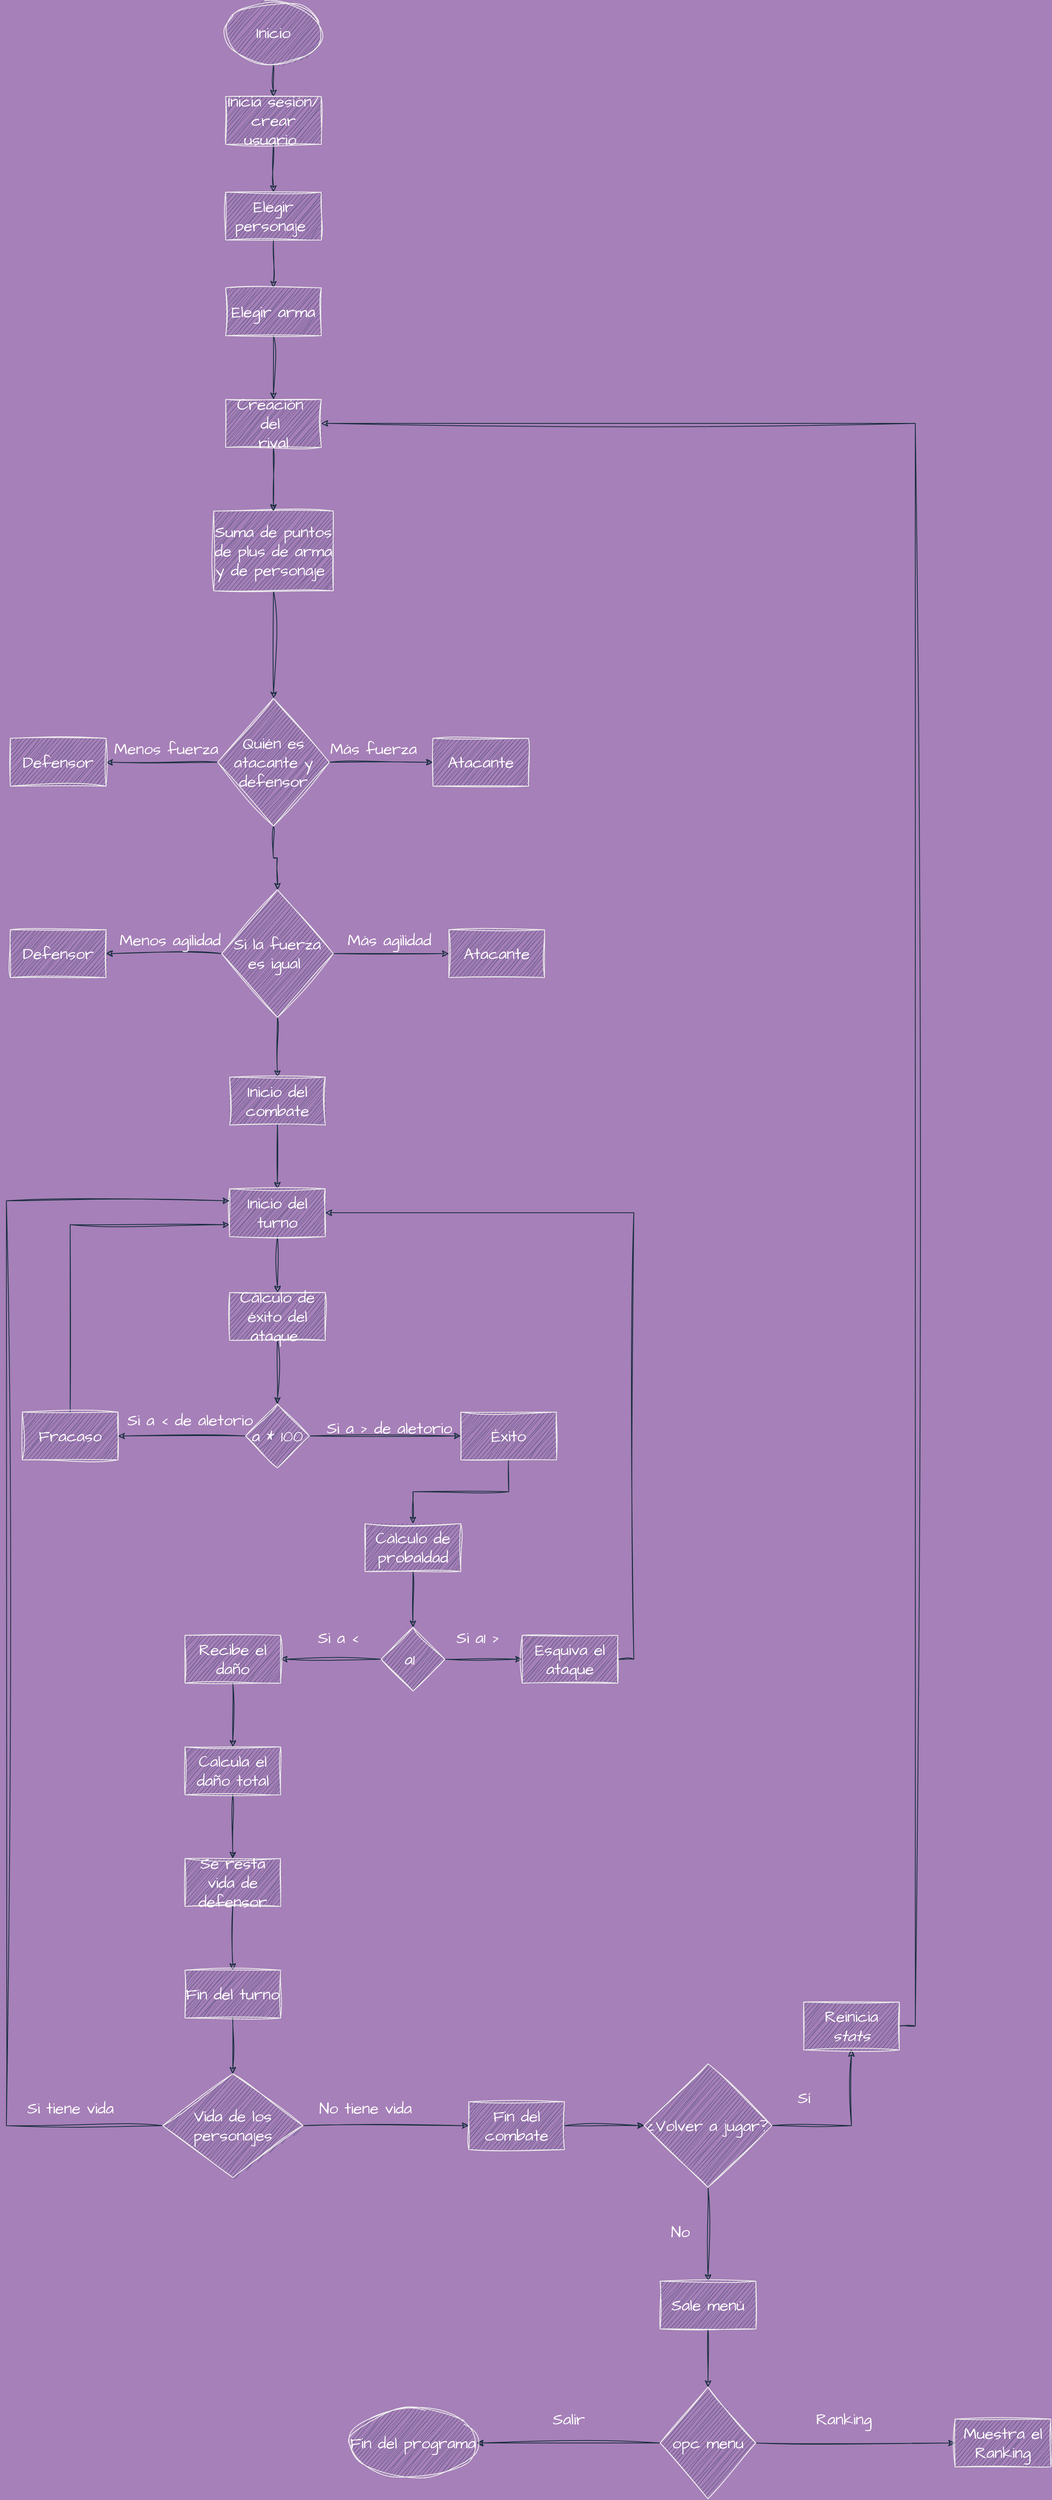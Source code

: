 <mxfile version="21.3.2" type="google">
  <diagram name="Página-1" id="WaowpHNniBS6F3uBFFiB">
    <mxGraphModel grid="1" page="1" gridSize="10" guides="1" tooltips="1" connect="1" arrows="1" fold="1" pageScale="1" pageWidth="827" pageHeight="1169" background="#A680B8" math="0" shadow="0">
      <root>
        <mxCell id="0" />
        <mxCell id="1" parent="0" />
        <mxCell id="YmBzAm82FdIzj9s8ww5e-3" value="" style="edgeStyle=orthogonalEdgeStyle;rounded=0;sketch=1;hachureGap=4;jiggle=2;curveFitting=1;orthogonalLoop=1;jettySize=auto;html=1;strokeColor=#182E3E;fontFamily=Architects Daughter;fontSource=https%3A%2F%2Ffonts.googleapis.com%2Fcss%3Ffamily%3DArchitects%2BDaughter;fontSize=16;" edge="1" parent="1" source="YmBzAm82FdIzj9s8ww5e-1" target="YmBzAm82FdIzj9s8ww5e-2">
          <mxGeometry relative="1" as="geometry" />
        </mxCell>
        <mxCell id="YmBzAm82FdIzj9s8ww5e-1" value="Inicio&lt;br&gt;" style="ellipse;whiteSpace=wrap;html=1;sketch=1;hachureGap=4;jiggle=2;curveFitting=1;strokeColor=#EEEEEE;fontFamily=Architects Daughter;fontSource=https%3A%2F%2Ffonts.googleapis.com%2Fcss%3Ffamily%3DArchitects%2BDaughter;fontSize=20;fontColor=#FFFFFF;fillColor=#56517E;" vertex="1" parent="1">
          <mxGeometry x="335" y="-1110" width="120" height="80" as="geometry" />
        </mxCell>
        <mxCell id="YmBzAm82FdIzj9s8ww5e-5" value="" style="edgeStyle=orthogonalEdgeStyle;rounded=0;sketch=1;hachureGap=4;jiggle=2;curveFitting=1;orthogonalLoop=1;jettySize=auto;html=1;strokeColor=#182E3E;fontFamily=Architects Daughter;fontSource=https%3A%2F%2Ffonts.googleapis.com%2Fcss%3Ffamily%3DArchitects%2BDaughter;fontSize=16;" edge="1" parent="1" source="YmBzAm82FdIzj9s8ww5e-2" target="YmBzAm82FdIzj9s8ww5e-4">
          <mxGeometry relative="1" as="geometry" />
        </mxCell>
        <mxCell id="YmBzAm82FdIzj9s8ww5e-2" value="Inicia sesión/&lt;br&gt;crear usuario&amp;nbsp;" style="whiteSpace=wrap;html=1;fontSize=20;fontFamily=Architects Daughter;fillColor=#56517E;strokeColor=#EEEEEE;fontColor=#FFFFFF;sketch=1;hachureGap=4;jiggle=2;curveFitting=1;fontSource=https%3A%2F%2Ffonts.googleapis.com%2Fcss%3Ffamily%3DArchitects%2BDaughter;" vertex="1" parent="1">
          <mxGeometry x="335" y="-990" width="120" height="60" as="geometry" />
        </mxCell>
        <mxCell id="YmBzAm82FdIzj9s8ww5e-7" value="" style="edgeStyle=orthogonalEdgeStyle;rounded=0;sketch=1;hachureGap=4;jiggle=2;curveFitting=1;orthogonalLoop=1;jettySize=auto;html=1;strokeColor=#182E3E;fontFamily=Architects Daughter;fontSource=https%3A%2F%2Ffonts.googleapis.com%2Fcss%3Ffamily%3DArchitects%2BDaughter;fontSize=16;" edge="1" parent="1" source="YmBzAm82FdIzj9s8ww5e-4" target="YmBzAm82FdIzj9s8ww5e-6">
          <mxGeometry relative="1" as="geometry" />
        </mxCell>
        <mxCell id="YmBzAm82FdIzj9s8ww5e-4" value="Elegir personaje&amp;nbsp;" style="whiteSpace=wrap;html=1;fontSize=20;fontFamily=Architects Daughter;fillColor=#56517E;strokeColor=#EEEEEE;fontColor=#FFFFFF;sketch=1;hachureGap=4;jiggle=2;curveFitting=1;fontSource=https%3A%2F%2Ffonts.googleapis.com%2Fcss%3Ffamily%3DArchitects%2BDaughter;" vertex="1" parent="1">
          <mxGeometry x="335" y="-870" width="120" height="60" as="geometry" />
        </mxCell>
        <mxCell id="YmBzAm82FdIzj9s8ww5e-90" value="" style="edgeStyle=orthogonalEdgeStyle;rounded=0;sketch=1;hachureGap=4;jiggle=2;curveFitting=1;orthogonalLoop=1;jettySize=auto;html=1;strokeColor=#182E3E;fontFamily=Architects Daughter;fontSource=https%3A%2F%2Ffonts.googleapis.com%2Fcss%3Ffamily%3DArchitects%2BDaughter;fontSize=16;" edge="1" parent="1" source="YmBzAm82FdIzj9s8ww5e-6" target="YmBzAm82FdIzj9s8ww5e-89">
          <mxGeometry relative="1" as="geometry" />
        </mxCell>
        <mxCell id="YmBzAm82FdIzj9s8ww5e-6" value="Elegir arma&lt;br&gt;" style="whiteSpace=wrap;html=1;fontSize=20;fontFamily=Architects Daughter;fillColor=#56517E;strokeColor=#EEEEEE;fontColor=#FFFFFF;sketch=1;hachureGap=4;jiggle=2;curveFitting=1;fontSource=https%3A%2F%2Ffonts.googleapis.com%2Fcss%3Ffamily%3DArchitects%2BDaughter;" vertex="1" parent="1">
          <mxGeometry x="335" y="-750" width="120" height="60" as="geometry" />
        </mxCell>
        <mxCell id="YmBzAm82FdIzj9s8ww5e-13" value="" style="edgeStyle=orthogonalEdgeStyle;rounded=0;sketch=1;hachureGap=4;jiggle=2;curveFitting=1;orthogonalLoop=1;jettySize=auto;html=1;strokeColor=#182E3E;fontFamily=Architects Daughter;fontSource=https%3A%2F%2Ffonts.googleapis.com%2Fcss%3Ffamily%3DArchitects%2BDaughter;fontSize=16;" edge="1" parent="1" source="YmBzAm82FdIzj9s8ww5e-8" target="YmBzAm82FdIzj9s8ww5e-12">
          <mxGeometry relative="1" as="geometry" />
        </mxCell>
        <mxCell id="YmBzAm82FdIzj9s8ww5e-8" value="Suma de puntos de plus de arma y de personaje&amp;nbsp;" style="whiteSpace=wrap;html=1;fontSize=20;fontFamily=Architects Daughter;fillColor=#56517E;strokeColor=#EEEEEE;fontColor=#FFFFFF;sketch=1;hachureGap=4;jiggle=2;curveFitting=1;fontSource=https%3A%2F%2Ffonts.googleapis.com%2Fcss%3Ffamily%3DArchitects%2BDaughter;" vertex="1" parent="1">
          <mxGeometry x="320" y="-470" width="150" height="100" as="geometry" />
        </mxCell>
        <mxCell id="YmBzAm82FdIzj9s8ww5e-15" value="" style="edgeStyle=orthogonalEdgeStyle;rounded=0;sketch=1;hachureGap=4;jiggle=2;curveFitting=1;orthogonalLoop=1;jettySize=auto;html=1;strokeColor=#182E3E;fontFamily=Architects Daughter;fontSource=https%3A%2F%2Ffonts.googleapis.com%2Fcss%3Ffamily%3DArchitects%2BDaughter;fontSize=16;" edge="1" parent="1" source="YmBzAm82FdIzj9s8ww5e-12" target="YmBzAm82FdIzj9s8ww5e-14">
          <mxGeometry relative="1" as="geometry" />
        </mxCell>
        <mxCell id="YmBzAm82FdIzj9s8ww5e-18" value="" style="edgeStyle=orthogonalEdgeStyle;rounded=0;sketch=1;hachureGap=4;jiggle=2;curveFitting=1;orthogonalLoop=1;jettySize=auto;html=1;strokeColor=#182E3E;fontFamily=Architects Daughter;fontSource=https%3A%2F%2Ffonts.googleapis.com%2Fcss%3Ffamily%3DArchitects%2BDaughter;fontSize=16;" edge="1" parent="1" source="YmBzAm82FdIzj9s8ww5e-12" target="YmBzAm82FdIzj9s8ww5e-17">
          <mxGeometry relative="1" as="geometry" />
        </mxCell>
        <mxCell id="YmBzAm82FdIzj9s8ww5e-24" value="" style="edgeStyle=orthogonalEdgeStyle;rounded=0;sketch=1;hachureGap=4;jiggle=2;curveFitting=1;orthogonalLoop=1;jettySize=auto;html=1;strokeColor=#182E3E;fontFamily=Architects Daughter;fontSource=https%3A%2F%2Ffonts.googleapis.com%2Fcss%3Ffamily%3DArchitects%2BDaughter;fontSize=16;" edge="1" parent="1" source="YmBzAm82FdIzj9s8ww5e-12" target="YmBzAm82FdIzj9s8ww5e-23">
          <mxGeometry relative="1" as="geometry" />
        </mxCell>
        <mxCell id="YmBzAm82FdIzj9s8ww5e-12" value="Quién es atacante y defensor" style="rhombus;whiteSpace=wrap;html=1;fontSize=20;fontFamily=Architects Daughter;fillColor=#56517E;strokeColor=#EEEEEE;fontColor=#FFFFFF;sketch=1;hachureGap=4;jiggle=2;curveFitting=1;fontSource=https%3A%2F%2Ffonts.googleapis.com%2Fcss%3Ffamily%3DArchitects%2BDaughter;" vertex="1" parent="1">
          <mxGeometry x="325" y="-235" width="140" height="160" as="geometry" />
        </mxCell>
        <mxCell id="YmBzAm82FdIzj9s8ww5e-14" value="Atacante" style="whiteSpace=wrap;html=1;fontSize=20;fontFamily=Architects Daughter;fillColor=#56517E;strokeColor=#EEEEEE;fontColor=#FFFFFF;sketch=1;hachureGap=4;jiggle=2;curveFitting=1;fontSource=https%3A%2F%2Ffonts.googleapis.com%2Fcss%3Ffamily%3DArchitects%2BDaughter;" vertex="1" parent="1">
          <mxGeometry x="595" y="-185" width="120" height="60" as="geometry" />
        </mxCell>
        <mxCell id="YmBzAm82FdIzj9s8ww5e-16" value="Más fuerza" style="text;html=1;align=center;verticalAlign=middle;resizable=0;points=[];autosize=1;strokeColor=none;fillColor=none;fontSize=20;fontFamily=Architects Daughter;fontColor=#FFFFFF;" vertex="1" parent="1">
          <mxGeometry x="455" y="-192" width="130" height="40" as="geometry" />
        </mxCell>
        <mxCell id="YmBzAm82FdIzj9s8ww5e-17" value="Defensor" style="whiteSpace=wrap;html=1;fontSize=20;fontFamily=Architects Daughter;fillColor=#56517E;strokeColor=#EEEEEE;fontColor=#FFFFFF;sketch=1;hachureGap=4;jiggle=2;curveFitting=1;fontSource=https%3A%2F%2Ffonts.googleapis.com%2Fcss%3Ffamily%3DArchitects%2BDaughter;" vertex="1" parent="1">
          <mxGeometry x="65" y="-185" width="120" height="60" as="geometry" />
        </mxCell>
        <mxCell id="YmBzAm82FdIzj9s8ww5e-19" value="Menos fuerza" style="text;html=1;align=center;verticalAlign=middle;resizable=0;points=[];autosize=1;strokeColor=none;fillColor=none;fontSize=20;fontFamily=Architects Daughter;fontColor=#FFFFFF;" vertex="1" parent="1">
          <mxGeometry x="185" y="-192" width="150" height="40" as="geometry" />
        </mxCell>
        <mxCell id="YmBzAm82FdIzj9s8ww5e-26" value="" style="edgeStyle=orthogonalEdgeStyle;rounded=0;sketch=1;hachureGap=4;jiggle=2;curveFitting=1;orthogonalLoop=1;jettySize=auto;html=1;strokeColor=#182E3E;fontFamily=Architects Daughter;fontSource=https%3A%2F%2Ffonts.googleapis.com%2Fcss%3Ffamily%3DArchitects%2BDaughter;fontSize=16;" edge="1" parent="1" source="YmBzAm82FdIzj9s8ww5e-23" target="YmBzAm82FdIzj9s8ww5e-25">
          <mxGeometry relative="1" as="geometry" />
        </mxCell>
        <mxCell id="YmBzAm82FdIzj9s8ww5e-31" value="" style="edgeStyle=orthogonalEdgeStyle;rounded=0;sketch=1;hachureGap=4;jiggle=2;curveFitting=1;orthogonalLoop=1;jettySize=auto;html=1;strokeColor=#182E3E;fontFamily=Architects Daughter;fontSource=https%3A%2F%2Ffonts.googleapis.com%2Fcss%3Ffamily%3DArchitects%2BDaughter;fontSize=16;" edge="1" parent="1" source="YmBzAm82FdIzj9s8ww5e-23" target="YmBzAm82FdIzj9s8ww5e-30">
          <mxGeometry relative="1" as="geometry" />
        </mxCell>
        <mxCell id="YmBzAm82FdIzj9s8ww5e-34" value="" style="edgeStyle=orthogonalEdgeStyle;rounded=0;sketch=1;hachureGap=4;jiggle=2;curveFitting=1;orthogonalLoop=1;jettySize=auto;html=1;strokeColor=#182E3E;fontFamily=Architects Daughter;fontSource=https%3A%2F%2Ffonts.googleapis.com%2Fcss%3Ffamily%3DArchitects%2BDaughter;fontSize=16;" edge="1" parent="1" source="YmBzAm82FdIzj9s8ww5e-23" target="YmBzAm82FdIzj9s8ww5e-33">
          <mxGeometry relative="1" as="geometry" />
        </mxCell>
        <mxCell id="YmBzAm82FdIzj9s8ww5e-23" value="Si la fuerza es igual&amp;nbsp;" style="rhombus;whiteSpace=wrap;html=1;fontSize=20;fontFamily=Architects Daughter;fillColor=#56517E;strokeColor=#EEEEEE;fontColor=#FFFFFF;sketch=1;hachureGap=4;jiggle=2;curveFitting=1;fontSource=https%3A%2F%2Ffonts.googleapis.com%2Fcss%3Ffamily%3DArchitects%2BDaughter;" vertex="1" parent="1">
          <mxGeometry x="330" y="5" width="140" height="160" as="geometry" />
        </mxCell>
        <mxCell id="YmBzAm82FdIzj9s8ww5e-25" value="Atacante" style="whiteSpace=wrap;html=1;fontSize=20;fontFamily=Architects Daughter;fillColor=#56517E;strokeColor=#EEEEEE;fontColor=#FFFFFF;sketch=1;hachureGap=4;jiggle=2;curveFitting=1;fontSource=https%3A%2F%2Ffonts.googleapis.com%2Fcss%3Ffamily%3DArchitects%2BDaughter;" vertex="1" parent="1">
          <mxGeometry x="615" y="55" width="120" height="60" as="geometry" />
        </mxCell>
        <mxCell id="YmBzAm82FdIzj9s8ww5e-27" value="Más agilidad" style="text;html=1;align=center;verticalAlign=middle;resizable=0;points=[];autosize=1;strokeColor=none;fillColor=none;fontSize=20;fontFamily=Architects Daughter;fontColor=#FFFFFF;" vertex="1" parent="1">
          <mxGeometry x="475" y="48" width="130" height="40" as="geometry" />
        </mxCell>
        <mxCell id="YmBzAm82FdIzj9s8ww5e-30" value="Defensor" style="whiteSpace=wrap;html=1;fontSize=20;fontFamily=Architects Daughter;fillColor=#56517E;strokeColor=#EEEEEE;fontColor=#FFFFFF;sketch=1;hachureGap=4;jiggle=2;curveFitting=1;fontSource=https%3A%2F%2Ffonts.googleapis.com%2Fcss%3Ffamily%3DArchitects%2BDaughter;" vertex="1" parent="1">
          <mxGeometry x="65" y="55" width="120" height="60" as="geometry" />
        </mxCell>
        <mxCell id="YmBzAm82FdIzj9s8ww5e-32" value="Menos agilidad" style="text;html=1;align=center;verticalAlign=middle;resizable=0;points=[];autosize=1;strokeColor=none;fillColor=none;fontSize=20;fontFamily=Architects Daughter;fontColor=#FFFFFF;" vertex="1" parent="1">
          <mxGeometry x="190" y="48" width="150" height="40" as="geometry" />
        </mxCell>
        <mxCell id="YmBzAm82FdIzj9s8ww5e-67" value="" style="edgeStyle=orthogonalEdgeStyle;rounded=0;sketch=1;hachureGap=4;jiggle=2;curveFitting=1;orthogonalLoop=1;jettySize=auto;html=1;strokeColor=#182E3E;fontFamily=Architects Daughter;fontSource=https%3A%2F%2Ffonts.googleapis.com%2Fcss%3Ffamily%3DArchitects%2BDaughter;fontSize=16;" edge="1" parent="1" source="YmBzAm82FdIzj9s8ww5e-33" target="YmBzAm82FdIzj9s8ww5e-66">
          <mxGeometry relative="1" as="geometry" />
        </mxCell>
        <mxCell id="YmBzAm82FdIzj9s8ww5e-33" value="Inicio del combate" style="whiteSpace=wrap;html=1;fontSize=20;fontFamily=Architects Daughter;fillColor=#56517E;strokeColor=#EEEEEE;fontColor=#FFFFFF;sketch=1;hachureGap=4;jiggle=2;curveFitting=1;fontSource=https%3A%2F%2Ffonts.googleapis.com%2Fcss%3Ffamily%3DArchitects%2BDaughter;" vertex="1" parent="1">
          <mxGeometry x="340" y="240" width="120" height="60" as="geometry" />
        </mxCell>
        <mxCell id="YmBzAm82FdIzj9s8ww5e-38" value="" style="edgeStyle=orthogonalEdgeStyle;rounded=0;sketch=1;hachureGap=4;jiggle=2;curveFitting=1;orthogonalLoop=1;jettySize=auto;html=1;strokeColor=#182E3E;fontFamily=Architects Daughter;fontSource=https%3A%2F%2Ffonts.googleapis.com%2Fcss%3Ffamily%3DArchitects%2BDaughter;fontSize=16;" edge="1" parent="1" source="YmBzAm82FdIzj9s8ww5e-35" target="YmBzAm82FdIzj9s8ww5e-37">
          <mxGeometry relative="1" as="geometry" />
        </mxCell>
        <mxCell id="YmBzAm82FdIzj9s8ww5e-35" value="Cálculo de éxito del ataque&amp;nbsp;" style="whiteSpace=wrap;html=1;fontSize=20;fontFamily=Architects Daughter;fillColor=#56517E;strokeColor=#EEEEEE;fontColor=#FFFFFF;sketch=1;hachureGap=4;jiggle=2;curveFitting=1;fontSource=https%3A%2F%2Ffonts.googleapis.com%2Fcss%3Ffamily%3DArchitects%2BDaughter;" vertex="1" parent="1">
          <mxGeometry x="340" y="510" width="120" height="60" as="geometry" />
        </mxCell>
        <mxCell id="YmBzAm82FdIzj9s8ww5e-40" value="" style="edgeStyle=orthogonalEdgeStyle;rounded=0;sketch=1;hachureGap=4;jiggle=2;curveFitting=1;orthogonalLoop=1;jettySize=auto;html=1;strokeColor=#182E3E;fontFamily=Architects Daughter;fontSource=https%3A%2F%2Ffonts.googleapis.com%2Fcss%3Ffamily%3DArchitects%2BDaughter;fontSize=16;" edge="1" parent="1" source="YmBzAm82FdIzj9s8ww5e-37" target="YmBzAm82FdIzj9s8ww5e-39">
          <mxGeometry relative="1" as="geometry" />
        </mxCell>
        <mxCell id="YmBzAm82FdIzj9s8ww5e-43" value="" style="edgeStyle=orthogonalEdgeStyle;rounded=0;sketch=1;hachureGap=4;jiggle=2;curveFitting=1;orthogonalLoop=1;jettySize=auto;html=1;strokeColor=#182E3E;fontFamily=Architects Daughter;fontSource=https%3A%2F%2Ffonts.googleapis.com%2Fcss%3Ffamily%3DArchitects%2BDaughter;fontSize=16;" edge="1" parent="1" source="YmBzAm82FdIzj9s8ww5e-37" target="YmBzAm82FdIzj9s8ww5e-42">
          <mxGeometry relative="1" as="geometry" />
        </mxCell>
        <mxCell id="YmBzAm82FdIzj9s8ww5e-37" value="a * 100" style="rhombus;whiteSpace=wrap;html=1;fontSize=20;fontFamily=Architects Daughter;fillColor=#56517E;strokeColor=#EEEEEE;fontColor=#FFFFFF;sketch=1;hachureGap=4;jiggle=2;curveFitting=1;fontSource=https%3A%2F%2Ffonts.googleapis.com%2Fcss%3Ffamily%3DArchitects%2BDaughter;" vertex="1" parent="1">
          <mxGeometry x="360" y="650" width="80" height="80" as="geometry" />
        </mxCell>
        <mxCell id="YmBzAm82FdIzj9s8ww5e-50" value="" style="edgeStyle=orthogonalEdgeStyle;rounded=0;sketch=1;hachureGap=4;jiggle=2;curveFitting=1;orthogonalLoop=1;jettySize=auto;html=1;strokeColor=#182E3E;fontFamily=Architects Daughter;fontSource=https%3A%2F%2Ffonts.googleapis.com%2Fcss%3Ffamily%3DArchitects%2BDaughter;fontSize=16;" edge="1" parent="1" source="YmBzAm82FdIzj9s8ww5e-39" target="YmBzAm82FdIzj9s8ww5e-46">
          <mxGeometry relative="1" as="geometry" />
        </mxCell>
        <mxCell id="YmBzAm82FdIzj9s8ww5e-39" value="Éxito" style="whiteSpace=wrap;html=1;fontSize=20;fontFamily=Architects Daughter;fillColor=#56517E;strokeColor=#EEEEEE;fontColor=#FFFFFF;sketch=1;hachureGap=4;jiggle=2;curveFitting=1;fontSource=https%3A%2F%2Ffonts.googleapis.com%2Fcss%3Ffamily%3DArchitects%2BDaughter;" vertex="1" parent="1">
          <mxGeometry x="630" y="660" width="120" height="60" as="geometry" />
        </mxCell>
        <mxCell id="YmBzAm82FdIzj9s8ww5e-41" value="Si a &amp;gt; de aletorio" style="text;html=1;align=center;verticalAlign=middle;resizable=0;points=[];autosize=1;strokeColor=none;fillColor=none;fontSize=20;fontFamily=Architects Daughter;fontColor=#FFFFFF;" vertex="1" parent="1">
          <mxGeometry x="450" y="660" width="180" height="40" as="geometry" />
        </mxCell>
        <mxCell id="YmBzAm82FdIzj9s8ww5e-70" style="edgeStyle=orthogonalEdgeStyle;rounded=0;sketch=1;hachureGap=4;jiggle=2;curveFitting=1;orthogonalLoop=1;jettySize=auto;html=1;exitX=0.5;exitY=0;exitDx=0;exitDy=0;entryX=0;entryY=0.75;entryDx=0;entryDy=0;strokeColor=#182E3E;fontFamily=Architects Daughter;fontSource=https%3A%2F%2Ffonts.googleapis.com%2Fcss%3Ffamily%3DArchitects%2BDaughter;fontSize=16;" edge="1" parent="1" source="YmBzAm82FdIzj9s8ww5e-42" target="YmBzAm82FdIzj9s8ww5e-66">
          <mxGeometry relative="1" as="geometry" />
        </mxCell>
        <mxCell id="YmBzAm82FdIzj9s8ww5e-42" value="Fracaso" style="whiteSpace=wrap;html=1;fontSize=20;fontFamily=Architects Daughter;fillColor=#56517E;strokeColor=#EEEEEE;fontColor=#FFFFFF;sketch=1;hachureGap=4;jiggle=2;curveFitting=1;fontSource=https%3A%2F%2Ffonts.googleapis.com%2Fcss%3Ffamily%3DArchitects%2BDaughter;" vertex="1" parent="1">
          <mxGeometry x="80" y="660" width="120" height="60" as="geometry" />
        </mxCell>
        <mxCell id="YmBzAm82FdIzj9s8ww5e-45" value="Si a &amp;lt; de aletorio&lt;br&gt;" style="text;html=1;align=center;verticalAlign=middle;resizable=0;points=[];autosize=1;strokeColor=none;fillColor=none;fontSize=20;fontFamily=Architects Daughter;fontColor=#FFFFFF;" vertex="1" parent="1">
          <mxGeometry x="200" y="650" width="180" height="40" as="geometry" />
        </mxCell>
        <mxCell id="YmBzAm82FdIzj9s8ww5e-52" value="" style="edgeStyle=orthogonalEdgeStyle;rounded=0;sketch=1;hachureGap=4;jiggle=2;curveFitting=1;orthogonalLoop=1;jettySize=auto;html=1;strokeColor=#182E3E;fontFamily=Architects Daughter;fontSource=https%3A%2F%2Ffonts.googleapis.com%2Fcss%3Ffamily%3DArchitects%2BDaughter;fontSize=16;" edge="1" parent="1" source="YmBzAm82FdIzj9s8ww5e-46" target="YmBzAm82FdIzj9s8ww5e-51">
          <mxGeometry relative="1" as="geometry" />
        </mxCell>
        <mxCell id="YmBzAm82FdIzj9s8ww5e-46" value="Cálculo de probaldad" style="whiteSpace=wrap;html=1;fontSize=20;fontFamily=Architects Daughter;fillColor=#56517E;strokeColor=#EEEEEE;fontColor=#FFFFFF;sketch=1;hachureGap=4;jiggle=2;curveFitting=1;fontSource=https%3A%2F%2Ffonts.googleapis.com%2Fcss%3Ffamily%3DArchitects%2BDaughter;" vertex="1" parent="1">
          <mxGeometry x="510" y="800" width="120" height="60" as="geometry" />
        </mxCell>
        <mxCell id="YmBzAm82FdIzj9s8ww5e-57" value="" style="edgeStyle=orthogonalEdgeStyle;rounded=0;sketch=1;hachureGap=4;jiggle=2;curveFitting=1;orthogonalLoop=1;jettySize=auto;html=1;strokeColor=#182E3E;fontFamily=Architects Daughter;fontSource=https%3A%2F%2Ffonts.googleapis.com%2Fcss%3Ffamily%3DArchitects%2BDaughter;fontSize=16;" edge="1" parent="1" source="YmBzAm82FdIzj9s8ww5e-51" target="YmBzAm82FdIzj9s8ww5e-56">
          <mxGeometry relative="1" as="geometry" />
        </mxCell>
        <mxCell id="YmBzAm82FdIzj9s8ww5e-72" value="" style="edgeStyle=orthogonalEdgeStyle;rounded=0;sketch=1;hachureGap=4;jiggle=2;curveFitting=1;orthogonalLoop=1;jettySize=auto;html=1;strokeColor=#182E3E;fontFamily=Architects Daughter;fontSource=https%3A%2F%2Ffonts.googleapis.com%2Fcss%3Ffamily%3DArchitects%2BDaughter;fontSize=16;" edge="1" parent="1" source="YmBzAm82FdIzj9s8ww5e-51" target="YmBzAm82FdIzj9s8ww5e-53">
          <mxGeometry relative="1" as="geometry" />
        </mxCell>
        <mxCell id="YmBzAm82FdIzj9s8ww5e-51" value="a1&amp;nbsp;" style="rhombus;whiteSpace=wrap;html=1;fontSize=20;fontFamily=Architects Daughter;fillColor=#56517E;strokeColor=#EEEEEE;fontColor=#FFFFFF;sketch=1;hachureGap=4;jiggle=2;curveFitting=1;fontSource=https%3A%2F%2Ffonts.googleapis.com%2Fcss%3Ffamily%3DArchitects%2BDaughter;" vertex="1" parent="1">
          <mxGeometry x="530" y="930" width="80" height="80" as="geometry" />
        </mxCell>
        <mxCell id="YmBzAm82FdIzj9s8ww5e-73" style="edgeStyle=orthogonalEdgeStyle;rounded=0;sketch=1;hachureGap=4;jiggle=2;curveFitting=1;orthogonalLoop=1;jettySize=auto;html=1;exitX=1;exitY=0.5;exitDx=0;exitDy=0;entryX=1;entryY=0.5;entryDx=0;entryDy=0;strokeColor=#182E3E;fontFamily=Architects Daughter;fontSource=https%3A%2F%2Ffonts.googleapis.com%2Fcss%3Ffamily%3DArchitects%2BDaughter;fontSize=16;" edge="1" parent="1" source="YmBzAm82FdIzj9s8ww5e-53" target="YmBzAm82FdIzj9s8ww5e-66">
          <mxGeometry relative="1" as="geometry" />
        </mxCell>
        <mxCell id="YmBzAm82FdIzj9s8ww5e-53" value="Esquiva el ataque" style="whiteSpace=wrap;html=1;fontSize=20;fontFamily=Architects Daughter;fillColor=#56517E;strokeColor=#EEEEEE;fontColor=#FFFFFF;sketch=1;hachureGap=4;jiggle=2;curveFitting=1;fontSource=https%3A%2F%2Ffonts.googleapis.com%2Fcss%3Ffamily%3DArchitects%2BDaughter;" vertex="1" parent="1">
          <mxGeometry x="707" y="940" width="120" height="60" as="geometry" />
        </mxCell>
        <mxCell id="YmBzAm82FdIzj9s8ww5e-55" value="Si a1 &amp;gt;&amp;nbsp;" style="text;html=1;align=center;verticalAlign=middle;resizable=0;points=[];autosize=1;strokeColor=none;fillColor=none;fontSize=20;fontFamily=Architects Daughter;fontColor=#FFFFFF;" vertex="1" parent="1">
          <mxGeometry x="610" y="923" width="90" height="40" as="geometry" />
        </mxCell>
        <mxCell id="YmBzAm82FdIzj9s8ww5e-60" value="" style="edgeStyle=orthogonalEdgeStyle;rounded=0;sketch=1;hachureGap=4;jiggle=2;curveFitting=1;orthogonalLoop=1;jettySize=auto;html=1;strokeColor=#182E3E;fontFamily=Architects Daughter;fontSource=https%3A%2F%2Ffonts.googleapis.com%2Fcss%3Ffamily%3DArchitects%2BDaughter;fontSize=16;" edge="1" parent="1" source="YmBzAm82FdIzj9s8ww5e-56" target="YmBzAm82FdIzj9s8ww5e-59">
          <mxGeometry relative="1" as="geometry" />
        </mxCell>
        <mxCell id="YmBzAm82FdIzj9s8ww5e-56" value="Recibe el daño" style="whiteSpace=wrap;html=1;fontSize=20;fontFamily=Architects Daughter;fillColor=#56517E;strokeColor=#EEEEEE;fontColor=#FFFFFF;sketch=1;hachureGap=4;jiggle=2;curveFitting=1;fontSource=https%3A%2F%2Ffonts.googleapis.com%2Fcss%3Ffamily%3DArchitects%2BDaughter;" vertex="1" parent="1">
          <mxGeometry x="284" y="940" width="120" height="60" as="geometry" />
        </mxCell>
        <mxCell id="YmBzAm82FdIzj9s8ww5e-58" value="Si a &amp;lt;&amp;nbsp;" style="text;html=1;align=center;verticalAlign=middle;resizable=0;points=[];autosize=1;strokeColor=none;fillColor=none;fontSize=20;fontFamily=Architects Daughter;fontColor=#FFFFFF;" vertex="1" parent="1">
          <mxGeometry x="440" y="923" width="80" height="40" as="geometry" />
        </mxCell>
        <mxCell id="YmBzAm82FdIzj9s8ww5e-62" value="" style="edgeStyle=orthogonalEdgeStyle;rounded=0;sketch=1;hachureGap=4;jiggle=2;curveFitting=1;orthogonalLoop=1;jettySize=auto;html=1;strokeColor=#182E3E;fontFamily=Architects Daughter;fontSource=https%3A%2F%2Ffonts.googleapis.com%2Fcss%3Ffamily%3DArchitects%2BDaughter;fontSize=16;" edge="1" parent="1" source="YmBzAm82FdIzj9s8ww5e-59" target="YmBzAm82FdIzj9s8ww5e-61">
          <mxGeometry relative="1" as="geometry" />
        </mxCell>
        <mxCell id="YmBzAm82FdIzj9s8ww5e-59" value="Calcula el daño total" style="whiteSpace=wrap;html=1;fontSize=20;fontFamily=Architects Daughter;fillColor=#56517E;strokeColor=#EEEEEE;fontColor=#FFFFFF;sketch=1;hachureGap=4;jiggle=2;curveFitting=1;fontSource=https%3A%2F%2Ffonts.googleapis.com%2Fcss%3Ffamily%3DArchitects%2BDaughter;" vertex="1" parent="1">
          <mxGeometry x="284" y="1080" width="120" height="60" as="geometry" />
        </mxCell>
        <mxCell id="YmBzAm82FdIzj9s8ww5e-64" value="" style="edgeStyle=orthogonalEdgeStyle;rounded=0;sketch=1;hachureGap=4;jiggle=2;curveFitting=1;orthogonalLoop=1;jettySize=auto;html=1;strokeColor=#182E3E;fontFamily=Architects Daughter;fontSource=https%3A%2F%2Ffonts.googleapis.com%2Fcss%3Ffamily%3DArchitects%2BDaughter;fontSize=16;" edge="1" parent="1" source="YmBzAm82FdIzj9s8ww5e-61" target="YmBzAm82FdIzj9s8ww5e-63">
          <mxGeometry relative="1" as="geometry" />
        </mxCell>
        <mxCell id="YmBzAm82FdIzj9s8ww5e-61" value="Se resta vida de defensor" style="whiteSpace=wrap;html=1;fontSize=20;fontFamily=Architects Daughter;fillColor=#56517E;strokeColor=#EEEEEE;fontColor=#FFFFFF;sketch=1;hachureGap=4;jiggle=2;curveFitting=1;fontSource=https%3A%2F%2Ffonts.googleapis.com%2Fcss%3Ffamily%3DArchitects%2BDaughter;" vertex="1" parent="1">
          <mxGeometry x="284" y="1220" width="120" height="60" as="geometry" />
        </mxCell>
        <mxCell id="YmBzAm82FdIzj9s8ww5e-75" value="" style="edgeStyle=orthogonalEdgeStyle;rounded=0;sketch=1;hachureGap=4;jiggle=2;curveFitting=1;orthogonalLoop=1;jettySize=auto;html=1;strokeColor=#182E3E;fontFamily=Architects Daughter;fontSource=https%3A%2F%2Ffonts.googleapis.com%2Fcss%3Ffamily%3DArchitects%2BDaughter;fontSize=16;" edge="1" parent="1" source="YmBzAm82FdIzj9s8ww5e-63" target="YmBzAm82FdIzj9s8ww5e-74">
          <mxGeometry relative="1" as="geometry" />
        </mxCell>
        <mxCell id="YmBzAm82FdIzj9s8ww5e-63" value="Fin del turno" style="whiteSpace=wrap;html=1;fontSize=20;fontFamily=Architects Daughter;fillColor=#56517E;strokeColor=#EEEEEE;fontColor=#FFFFFF;sketch=1;hachureGap=4;jiggle=2;curveFitting=1;fontSource=https%3A%2F%2Ffonts.googleapis.com%2Fcss%3Ffamily%3DArchitects%2BDaughter;" vertex="1" parent="1">
          <mxGeometry x="284" y="1360" width="120" height="60" as="geometry" />
        </mxCell>
        <mxCell id="YmBzAm82FdIzj9s8ww5e-68" value="" style="edgeStyle=orthogonalEdgeStyle;rounded=0;sketch=1;hachureGap=4;jiggle=2;curveFitting=1;orthogonalLoop=1;jettySize=auto;html=1;strokeColor=#182E3E;fontFamily=Architects Daughter;fontSource=https%3A%2F%2Ffonts.googleapis.com%2Fcss%3Ffamily%3DArchitects%2BDaughter;fontSize=16;" edge="1" parent="1" source="YmBzAm82FdIzj9s8ww5e-66" target="YmBzAm82FdIzj9s8ww5e-35">
          <mxGeometry relative="1" as="geometry" />
        </mxCell>
        <mxCell id="YmBzAm82FdIzj9s8ww5e-66" value="Inicio del turno" style="whiteSpace=wrap;html=1;fontSize=20;fontFamily=Architects Daughter;fillColor=#56517E;strokeColor=#EEEEEE;fontColor=#FFFFFF;sketch=1;hachureGap=4;jiggle=2;curveFitting=1;fontSource=https%3A%2F%2Ffonts.googleapis.com%2Fcss%3Ffamily%3DArchitects%2BDaughter;" vertex="1" parent="1">
          <mxGeometry x="340" y="380" width="120" height="60" as="geometry" />
        </mxCell>
        <mxCell id="YmBzAm82FdIzj9s8ww5e-77" value="" style="edgeStyle=orthogonalEdgeStyle;rounded=0;sketch=1;hachureGap=4;jiggle=2;curveFitting=1;orthogonalLoop=1;jettySize=auto;html=1;strokeColor=#182E3E;fontFamily=Architects Daughter;fontSource=https%3A%2F%2Ffonts.googleapis.com%2Fcss%3Ffamily%3DArchitects%2BDaughter;fontSize=16;" edge="1" parent="1" source="YmBzAm82FdIzj9s8ww5e-74" target="YmBzAm82FdIzj9s8ww5e-76">
          <mxGeometry relative="1" as="geometry" />
        </mxCell>
        <mxCell id="YmBzAm82FdIzj9s8ww5e-78" style="edgeStyle=orthogonalEdgeStyle;rounded=0;sketch=1;hachureGap=4;jiggle=2;curveFitting=1;orthogonalLoop=1;jettySize=auto;html=1;exitX=0;exitY=0.5;exitDx=0;exitDy=0;entryX=0;entryY=0.25;entryDx=0;entryDy=0;strokeColor=#182E3E;fontFamily=Architects Daughter;fontSource=https%3A%2F%2Ffonts.googleapis.com%2Fcss%3Ffamily%3DArchitects%2BDaughter;fontSize=16;" edge="1" parent="1" source="YmBzAm82FdIzj9s8ww5e-74" target="YmBzAm82FdIzj9s8ww5e-66">
          <mxGeometry relative="1" as="geometry">
            <Array as="points">
              <mxPoint x="60" y="1555" />
              <mxPoint x="60" y="395" />
            </Array>
          </mxGeometry>
        </mxCell>
        <mxCell id="YmBzAm82FdIzj9s8ww5e-74" value="Vida de los personajes" style="rhombus;whiteSpace=wrap;html=1;fontSize=20;fontFamily=Architects Daughter;fillColor=#56517E;strokeColor=#EEEEEE;fontColor=#FFFFFF;sketch=1;hachureGap=4;jiggle=2;curveFitting=1;fontSource=https%3A%2F%2Ffonts.googleapis.com%2Fcss%3Ffamily%3DArchitects%2BDaughter;" vertex="1" parent="1">
          <mxGeometry x="256" y="1490" width="176" height="130" as="geometry" />
        </mxCell>
        <mxCell id="YmBzAm82FdIzj9s8ww5e-98" value="" style="edgeStyle=orthogonalEdgeStyle;rounded=0;sketch=1;hachureGap=4;jiggle=2;curveFitting=1;orthogonalLoop=1;jettySize=auto;html=1;strokeColor=#182E3E;fontFamily=Architects Daughter;fontSource=https%3A%2F%2Ffonts.googleapis.com%2Fcss%3Ffamily%3DArchitects%2BDaughter;fontSize=16;" edge="1" parent="1" source="YmBzAm82FdIzj9s8ww5e-76" target="YmBzAm82FdIzj9s8ww5e-84">
          <mxGeometry relative="1" as="geometry" />
        </mxCell>
        <mxCell id="YmBzAm82FdIzj9s8ww5e-76" value="Fin del combate" style="whiteSpace=wrap;html=1;fontSize=20;fontFamily=Architects Daughter;fillColor=#56517E;strokeColor=#EEEEEE;fontColor=#FFFFFF;sketch=1;hachureGap=4;jiggle=2;curveFitting=1;fontSource=https%3A%2F%2Ffonts.googleapis.com%2Fcss%3Ffamily%3DArchitects%2BDaughter;" vertex="1" parent="1">
          <mxGeometry x="640" y="1525" width="120" height="60" as="geometry" />
        </mxCell>
        <mxCell id="YmBzAm82FdIzj9s8ww5e-79" value="Si tiene vida" style="text;html=1;align=center;verticalAlign=middle;resizable=0;points=[];autosize=1;strokeColor=none;fillColor=none;fontSize=20;fontFamily=Architects Daughter;fontColor=#FFFFFF;" vertex="1" parent="1">
          <mxGeometry x="75" y="1513" width="130" height="40" as="geometry" />
        </mxCell>
        <mxCell id="YmBzAm82FdIzj9s8ww5e-80" value="No tiene vida" style="text;html=1;align=center;verticalAlign=middle;resizable=0;points=[];autosize=1;strokeColor=none;fillColor=none;fontSize=20;fontFamily=Architects Daughter;fontColor=#FFFFFF;" vertex="1" parent="1">
          <mxGeometry x="440" y="1513" width="140" height="40" as="geometry" />
        </mxCell>
        <mxCell id="YmBzAm82FdIzj9s8ww5e-87" value="" style="edgeStyle=orthogonalEdgeStyle;rounded=0;sketch=1;hachureGap=4;jiggle=2;curveFitting=1;orthogonalLoop=1;jettySize=auto;html=1;strokeColor=#182E3E;fontFamily=Architects Daughter;fontSource=https%3A%2F%2Ffonts.googleapis.com%2Fcss%3Ffamily%3DArchitects%2BDaughter;fontSize=16;" edge="1" parent="1" source="YmBzAm82FdIzj9s8ww5e-84" target="YmBzAm82FdIzj9s8ww5e-86">
          <mxGeometry relative="1" as="geometry" />
        </mxCell>
        <mxCell id="YmBzAm82FdIzj9s8ww5e-94" value="" style="edgeStyle=orthogonalEdgeStyle;rounded=0;sketch=1;hachureGap=4;jiggle=2;curveFitting=1;orthogonalLoop=1;jettySize=auto;html=1;strokeColor=#182E3E;fontFamily=Architects Daughter;fontSource=https%3A%2F%2Ffonts.googleapis.com%2Fcss%3Ffamily%3DArchitects%2BDaughter;fontSize=16;" edge="1" parent="1" source="YmBzAm82FdIzj9s8ww5e-84" target="YmBzAm82FdIzj9s8ww5e-93">
          <mxGeometry relative="1" as="geometry" />
        </mxCell>
        <mxCell id="YmBzAm82FdIzj9s8ww5e-84" value="¿Volver a jugar?" style="rhombus;whiteSpace=wrap;html=1;fontSize=20;fontFamily=Architects Daughter;fillColor=#56517E;strokeColor=#EEEEEE;fontColor=#FFFFFF;sketch=1;hachureGap=4;jiggle=2;curveFitting=1;fontSource=https%3A%2F%2Ffonts.googleapis.com%2Fcss%3Ffamily%3DArchitects%2BDaughter;" vertex="1" parent="1">
          <mxGeometry x="860" y="1477.5" width="160" height="155" as="geometry" />
        </mxCell>
        <mxCell id="YmBzAm82FdIzj9s8ww5e-92" style="edgeStyle=orthogonalEdgeStyle;rounded=0;sketch=1;hachureGap=4;jiggle=2;curveFitting=1;orthogonalLoop=1;jettySize=auto;html=1;exitX=1;exitY=0.5;exitDx=0;exitDy=0;entryX=1;entryY=0.5;entryDx=0;entryDy=0;strokeColor=#182E3E;fontFamily=Architects Daughter;fontSource=https%3A%2F%2Ffonts.googleapis.com%2Fcss%3Ffamily%3DArchitects%2BDaughter;fontSize=16;" edge="1" parent="1" source="YmBzAm82FdIzj9s8ww5e-86" target="YmBzAm82FdIzj9s8ww5e-89">
          <mxGeometry relative="1" as="geometry" />
        </mxCell>
        <mxCell id="YmBzAm82FdIzj9s8ww5e-86" value="Reinicia &lt;i&gt;stats&lt;/i&gt;" style="whiteSpace=wrap;html=1;fontSize=20;fontFamily=Architects Daughter;fillColor=#56517E;strokeColor=#EEEEEE;fontColor=#FFFFFF;sketch=1;hachureGap=4;jiggle=2;curveFitting=1;fontSource=https%3A%2F%2Ffonts.googleapis.com%2Fcss%3Ffamily%3DArchitects%2BDaughter;" vertex="1" parent="1">
          <mxGeometry x="1060" y="1400" width="120" height="60" as="geometry" />
        </mxCell>
        <mxCell id="YmBzAm82FdIzj9s8ww5e-88" value="Sí" style="text;html=1;align=center;verticalAlign=middle;resizable=0;points=[];autosize=1;strokeColor=none;fillColor=none;fontSize=20;fontFamily=Architects Daughter;fontColor=#FFFFFF;" vertex="1" parent="1">
          <mxGeometry x="1040" y="1500" width="40" height="40" as="geometry" />
        </mxCell>
        <mxCell id="YmBzAm82FdIzj9s8ww5e-91" value="" style="edgeStyle=orthogonalEdgeStyle;rounded=0;sketch=1;hachureGap=4;jiggle=2;curveFitting=1;orthogonalLoop=1;jettySize=auto;html=1;strokeColor=#182E3E;fontFamily=Architects Daughter;fontSource=https%3A%2F%2Ffonts.googleapis.com%2Fcss%3Ffamily%3DArchitects%2BDaughter;fontSize=16;" edge="1" parent="1" source="YmBzAm82FdIzj9s8ww5e-89" target="YmBzAm82FdIzj9s8ww5e-8">
          <mxGeometry relative="1" as="geometry" />
        </mxCell>
        <mxCell id="YmBzAm82FdIzj9s8ww5e-89" value="Creación&amp;nbsp;&lt;br&gt;del&amp;nbsp;&lt;br&gt;rival" style="whiteSpace=wrap;html=1;fontSize=20;fontFamily=Architects Daughter;fillColor=#56517E;strokeColor=#EEEEEE;fontColor=#FFFFFF;sketch=1;hachureGap=4;jiggle=2;curveFitting=1;fontSource=https%3A%2F%2Ffonts.googleapis.com%2Fcss%3Ffamily%3DArchitects%2BDaughter;" vertex="1" parent="1">
          <mxGeometry x="335" y="-610" width="120" height="60" as="geometry" />
        </mxCell>
        <mxCell id="YmBzAm82FdIzj9s8ww5e-102" value="" style="edgeStyle=orthogonalEdgeStyle;rounded=0;sketch=1;hachureGap=4;jiggle=2;curveFitting=1;orthogonalLoop=1;jettySize=auto;html=1;strokeColor=#182E3E;fontFamily=Architects Daughter;fontSource=https%3A%2F%2Ffonts.googleapis.com%2Fcss%3Ffamily%3DArchitects%2BDaughter;fontSize=16;" edge="1" parent="1" source="YmBzAm82FdIzj9s8ww5e-93" target="YmBzAm82FdIzj9s8ww5e-101">
          <mxGeometry relative="1" as="geometry" />
        </mxCell>
        <mxCell id="YmBzAm82FdIzj9s8ww5e-93" value="Sale menú" style="whiteSpace=wrap;html=1;fontSize=20;fontFamily=Architects Daughter;fillColor=#56517E;strokeColor=#EEEEEE;fontColor=#FFFFFF;sketch=1;hachureGap=4;jiggle=2;curveFitting=1;fontSource=https%3A%2F%2Ffonts.googleapis.com%2Fcss%3Ffamily%3DArchitects%2BDaughter;" vertex="1" parent="1">
          <mxGeometry x="880" y="1750" width="120" height="60" as="geometry" />
        </mxCell>
        <mxCell id="YmBzAm82FdIzj9s8ww5e-95" value="No" style="text;html=1;align=center;verticalAlign=middle;resizable=0;points=[];autosize=1;strokeColor=none;fillColor=none;fontSize=20;fontFamily=Architects Daughter;fontColor=#FFFFFF;" vertex="1" parent="1">
          <mxGeometry x="880" y="1667.5" width="50" height="40" as="geometry" />
        </mxCell>
        <mxCell id="YmBzAm82FdIzj9s8ww5e-104" value="" style="edgeStyle=orthogonalEdgeStyle;rounded=0;sketch=1;hachureGap=4;jiggle=2;curveFitting=1;orthogonalLoop=1;jettySize=auto;html=1;strokeColor=#182E3E;fontFamily=Architects Daughter;fontSource=https%3A%2F%2Ffonts.googleapis.com%2Fcss%3Ffamily%3DArchitects%2BDaughter;fontSize=16;" edge="1" parent="1" source="YmBzAm82FdIzj9s8ww5e-101" target="YmBzAm82FdIzj9s8ww5e-103">
          <mxGeometry relative="1" as="geometry" />
        </mxCell>
        <mxCell id="YmBzAm82FdIzj9s8ww5e-107" value="" style="edgeStyle=orthogonalEdgeStyle;rounded=0;sketch=1;hachureGap=4;jiggle=2;curveFitting=1;orthogonalLoop=1;jettySize=auto;html=1;strokeColor=#182E3E;fontFamily=Architects Daughter;fontSource=https%3A%2F%2Ffonts.googleapis.com%2Fcss%3Ffamily%3DArchitects%2BDaughter;fontSize=16;" edge="1" parent="1" source="YmBzAm82FdIzj9s8ww5e-101" target="YmBzAm82FdIzj9s8ww5e-106">
          <mxGeometry relative="1" as="geometry" />
        </mxCell>
        <mxCell id="YmBzAm82FdIzj9s8ww5e-101" value="opc menu" style="rhombus;whiteSpace=wrap;html=1;fontSize=20;fontFamily=Architects Daughter;fillColor=#56517E;strokeColor=#EEEEEE;fontColor=#FFFFFF;sketch=1;hachureGap=4;jiggle=2;curveFitting=1;fontSource=https%3A%2F%2Ffonts.googleapis.com%2Fcss%3Ffamily%3DArchitects%2BDaughter;" vertex="1" parent="1">
          <mxGeometry x="880" y="1883" width="120" height="140" as="geometry" />
        </mxCell>
        <mxCell id="YmBzAm82FdIzj9s8ww5e-103" value="Muestra el Ranking" style="whiteSpace=wrap;html=1;fontSize=20;fontFamily=Architects Daughter;fillColor=#56517E;strokeColor=#EEEEEE;fontColor=#FFFFFF;sketch=1;hachureGap=4;jiggle=2;curveFitting=1;fontSource=https%3A%2F%2Ffonts.googleapis.com%2Fcss%3Ffamily%3DArchitects%2BDaughter;" vertex="1" parent="1">
          <mxGeometry x="1250" y="1923" width="120" height="60" as="geometry" />
        </mxCell>
        <mxCell id="YmBzAm82FdIzj9s8ww5e-105" value="Ranking" style="text;html=1;align=center;verticalAlign=middle;resizable=0;points=[];autosize=1;strokeColor=none;fillColor=none;fontSize=20;fontFamily=Architects Daughter;fontColor=#FFFFFF;" vertex="1" parent="1">
          <mxGeometry x="1065" y="1903" width="90" height="40" as="geometry" />
        </mxCell>
        <mxCell id="YmBzAm82FdIzj9s8ww5e-106" value="Fin del programa" style="ellipse;whiteSpace=wrap;html=1;fontSize=20;fontFamily=Architects Daughter;fillColor=#56517E;strokeColor=#EEEEEE;fontColor=#FFFFFF;sketch=1;hachureGap=4;jiggle=2;curveFitting=1;fontSource=https%3A%2F%2Ffonts.googleapis.com%2Fcss%3Ffamily%3DArchitects%2BDaughter;" vertex="1" parent="1">
          <mxGeometry x="490" y="1909.5" width="160" height="87" as="geometry" />
        </mxCell>
        <mxCell id="YmBzAm82FdIzj9s8ww5e-108" value="Salir" style="text;html=1;align=center;verticalAlign=middle;resizable=0;points=[];autosize=1;strokeColor=none;fillColor=none;fontSize=20;fontFamily=Architects Daughter;fontColor=#FFFFFF;" vertex="1" parent="1">
          <mxGeometry x="735" y="1903" width="60" height="40" as="geometry" />
        </mxCell>
      </root>
    </mxGraphModel>
  </diagram>
</mxfile>
